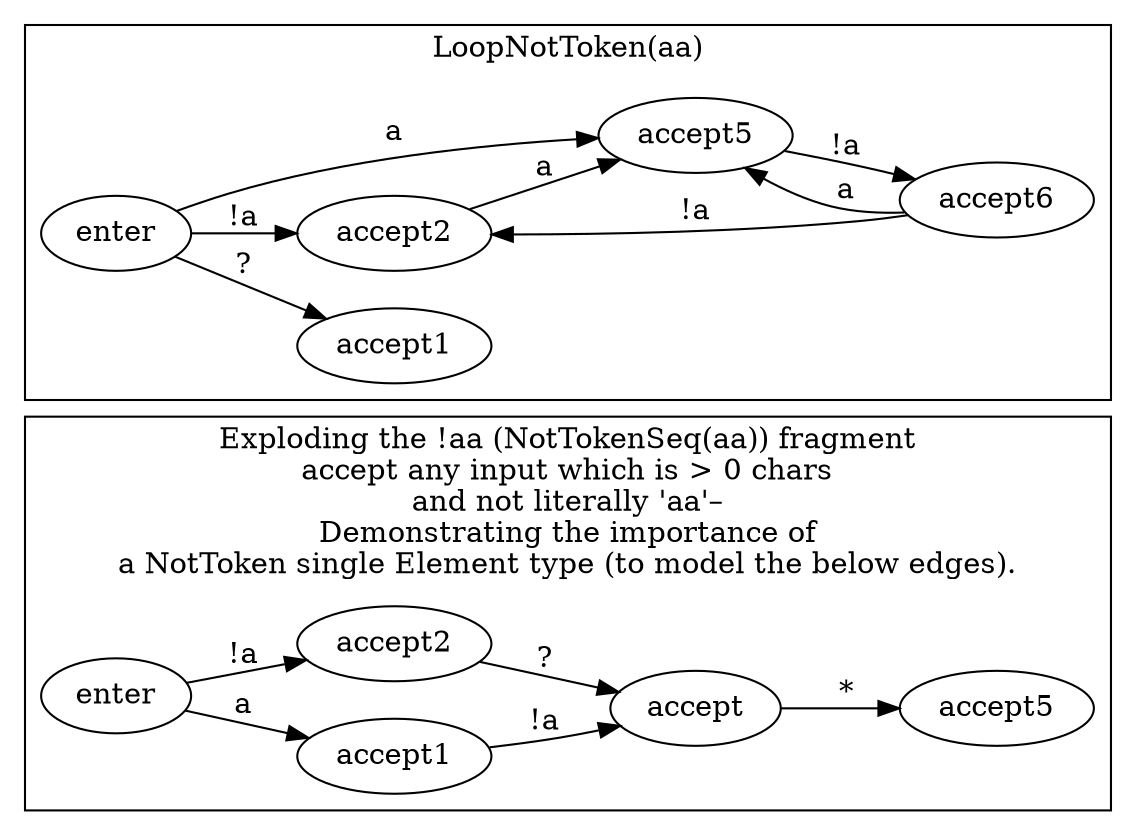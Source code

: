 digraph G {
  rankdir = LR;
  
  subgraph cluster_NotA {
    label = "Exploding the !aa (NotTokenSeq(aa)) fragment\naccept any input which is > 0 chars\nand not literally 'aa'–\nDemonstrating the importance of\na NotToken single Element type (to model the below edges).";
    notaa [label = "enter";];
    n1 [label = "accept1";];
    n2 [label = "accept2";];
    // n3 [label = ".";];
    // n4 [label = ".";];
    n5 [label = "accept5";];
    
    notaa -> n2 [label = "!a";];
    notaa -> n1 [label = "a";];
    n1 -> accept [label = "!a";];
    n2 -> accept [label = "?";];
    accept -> n5 [label = "*";];
  }
  
  subgraph cluster_NotSelfLoop {
    label = "LoopNotToken(aa)";
    
    m1 [label = "accept1";];
    m2 [label = "accept2";];
    // m3 [label = ".3";];
    // m4 [label = ".4";];
    m5 [label = "accept5";];
    m6 [label = "accept6";];
    // m7 [label = "accept7";];
    
    enter1 [label = "enter";];
    enter1 -> m1 [label = "?";];
    enter1 -> m2 [label = "!a";];
    // m2 -> m3 [label = "!a";];
    // m2 -> m4 [label = "a";];
    m2 -> m5 [label = "a";];
    
    
    // m4 -> m7 [label = "!a";];
    
    enter1 -> m5 [label = "a";];
    m5 -> m6 [label = "!a";];
    m6 -> m5 [label = "a";];
    m6 -> m2 [label = "!a";];
  }
}